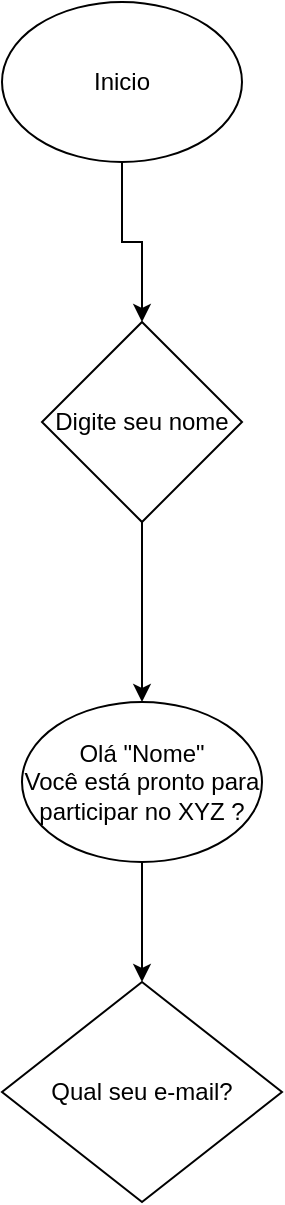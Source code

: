 <mxfile version="16.1.2" type="github">
  <diagram id="jfXipzFXKTmEHidH76ic" name="Page-1">
    <mxGraphModel dx="782" dy="436" grid="1" gridSize="10" guides="1" tooltips="1" connect="1" arrows="1" fold="1" page="1" pageScale="1" pageWidth="850" pageHeight="1100" math="0" shadow="0">
      <root>
        <mxCell id="0" />
        <mxCell id="1" parent="0" />
        <mxCell id="synqGXO_r-eGokFJ__kn-4" value="" style="edgeStyle=orthogonalEdgeStyle;rounded=0;orthogonalLoop=1;jettySize=auto;html=1;" edge="1" parent="1" source="synqGXO_r-eGokFJ__kn-1" target="synqGXO_r-eGokFJ__kn-3">
          <mxGeometry relative="1" as="geometry" />
        </mxCell>
        <mxCell id="synqGXO_r-eGokFJ__kn-1" value="Inicio" style="ellipse;whiteSpace=wrap;html=1;" vertex="1" parent="1">
          <mxGeometry x="240" y="100" width="120" height="80" as="geometry" />
        </mxCell>
        <mxCell id="synqGXO_r-eGokFJ__kn-7" value="" style="edgeStyle=orthogonalEdgeStyle;rounded=0;orthogonalLoop=1;jettySize=auto;html=1;" edge="1" parent="1" source="synqGXO_r-eGokFJ__kn-3">
          <mxGeometry relative="1" as="geometry">
            <mxPoint x="310" y="450" as="targetPoint" />
          </mxGeometry>
        </mxCell>
        <mxCell id="synqGXO_r-eGokFJ__kn-3" value="Digite seu nome" style="rhombus;whiteSpace=wrap;html=1;" vertex="1" parent="1">
          <mxGeometry x="260" y="260" width="100" height="100" as="geometry" />
        </mxCell>
        <mxCell id="synqGXO_r-eGokFJ__kn-9" style="edgeStyle=orthogonalEdgeStyle;rounded=0;orthogonalLoop=1;jettySize=auto;html=1;" edge="1" parent="1" source="synqGXO_r-eGokFJ__kn-8">
          <mxGeometry relative="1" as="geometry">
            <mxPoint x="310" y="590" as="targetPoint" />
          </mxGeometry>
        </mxCell>
        <mxCell id="synqGXO_r-eGokFJ__kn-8" value="Olá &quot;Nome&quot;&lt;br&gt;Você está pronto para participar no XYZ ?" style="ellipse;whiteSpace=wrap;html=1;" vertex="1" parent="1">
          <mxGeometry x="250" y="450" width="120" height="80" as="geometry" />
        </mxCell>
        <mxCell id="synqGXO_r-eGokFJ__kn-10" value="Qual seu e-mail?" style="rhombus;whiteSpace=wrap;html=1;" vertex="1" parent="1">
          <mxGeometry x="240" y="590" width="140" height="110" as="geometry" />
        </mxCell>
      </root>
    </mxGraphModel>
  </diagram>
</mxfile>
